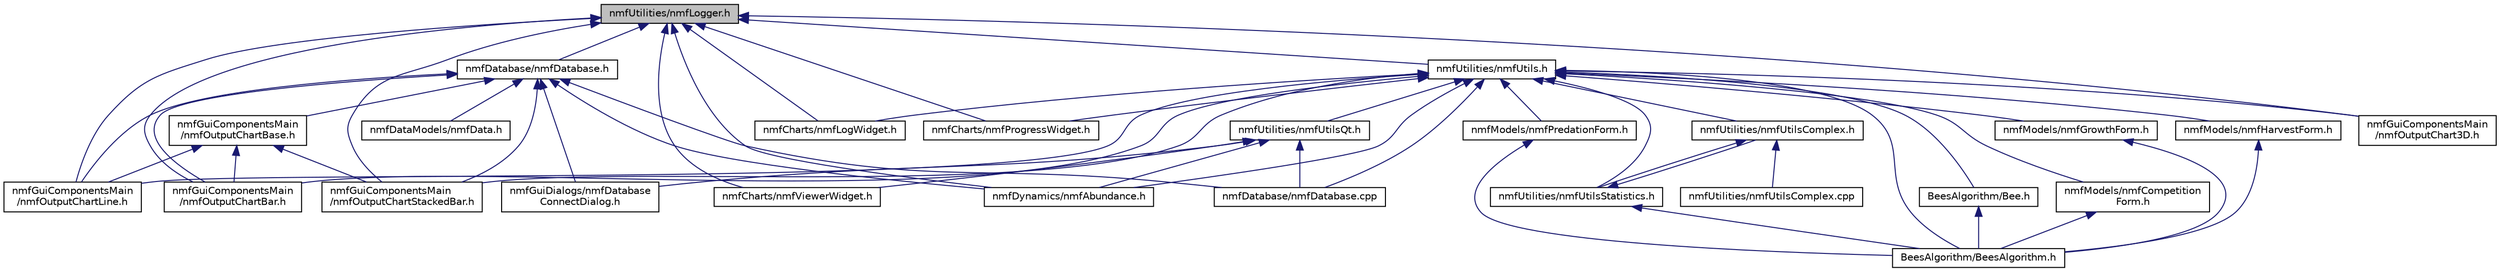 digraph "nmfUtilities/nmfLogger.h"
{
 // LATEX_PDF_SIZE
  edge [fontname="Helvetica",fontsize="10",labelfontname="Helvetica",labelfontsize="10"];
  node [fontname="Helvetica",fontsize="10",shape=record];
  Node1 [label="nmfUtilities/nmfLogger.h",height=0.2,width=0.4,color="black", fillcolor="grey75", style="filled", fontcolor="black",tooltip="Definition for the MultiSpecies Logger class."];
  Node1 -> Node2 [dir="back",color="midnightblue",fontsize="10",style="solid",fontname="Helvetica"];
  Node2 [label="nmfCharts/nmfLogWidget.h",height=0.2,width=0.4,color="black", fillcolor="white", style="filled",URL="$nmf_log_widget_8h_source.html",tooltip=" "];
  Node1 -> Node3 [dir="back",color="midnightblue",fontsize="10",style="solid",fontname="Helvetica"];
  Node3 [label="nmfCharts/nmfProgressWidget.h",height=0.2,width=0.4,color="black", fillcolor="white", style="filled",URL="$nmf_progress_widget_8h.html",tooltip="This file contains the definition for the Progress Chart dock widget."];
  Node1 -> Node4 [dir="back",color="midnightblue",fontsize="10",style="solid",fontname="Helvetica"];
  Node4 [label="nmfCharts/nmfViewerWidget.h",height=0.2,width=0.4,color="black", fillcolor="white", style="filled",URL="$nmf_viewer_widget_8h.html",tooltip="GUI definition for the Image Viewer set of widgets."];
  Node1 -> Node5 [dir="back",color="midnightblue",fontsize="10",style="solid",fontname="Helvetica"];
  Node5 [label="nmfDatabase/nmfDatabase.h",height=0.2,width=0.4,color="black", fillcolor="white", style="filled",URL="$nmf_database_8h.html",tooltip="This file contains the database API implementation (currently implemented for MySQL)."];
  Node5 -> Node6 [dir="back",color="midnightblue",fontsize="10",style="solid",fontname="Helvetica"];
  Node6 [label="nmfDatabase/nmfDatabase.cpp",height=0.2,width=0.4,color="black", fillcolor="white", style="filled",URL="$nmf_database_8cpp.html",tooltip="This file contains the NMFS DatabaseAPI implementation."];
  Node5 -> Node7 [dir="back",color="midnightblue",fontsize="10",style="solid",fontname="Helvetica"];
  Node7 [label="nmfDataModels/nmfData.h",height=0.2,width=0.4,color="black", fillcolor="white", style="filled",URL="$nmf_data_8h.html",tooltip="This file contains the NMFS Data class definition."];
  Node5 -> Node8 [dir="back",color="midnightblue",fontsize="10",style="solid",fontname="Helvetica"];
  Node8 [label="nmfDynamics/nmfAbundance.h",height=0.2,width=0.4,color="black", fillcolor="white", style="filled",URL="$nmf_abundance_8h_source.html",tooltip=" "];
  Node5 -> Node9 [dir="back",color="midnightblue",fontsize="10",style="solid",fontname="Helvetica"];
  Node9 [label="nmfGuiComponentsMain\l/nmfOutputChartBar.h",height=0.2,width=0.4,color="black", fillcolor="white", style="filled",URL="$nmf_output_chart_bar_8h_source.html",tooltip=" "];
  Node5 -> Node10 [dir="back",color="midnightblue",fontsize="10",style="solid",fontname="Helvetica"];
  Node10 [label="nmfGuiComponentsMain\l/nmfOutputChartBase.h",height=0.2,width=0.4,color="black", fillcolor="white", style="filled",URL="$nmf_output_chart_base_8h_source.html",tooltip=" "];
  Node10 -> Node9 [dir="back",color="midnightblue",fontsize="10",style="solid",fontname="Helvetica"];
  Node10 -> Node11 [dir="back",color="midnightblue",fontsize="10",style="solid",fontname="Helvetica"];
  Node11 [label="nmfGuiComponentsMain\l/nmfOutputChartLine.h",height=0.2,width=0.4,color="black", fillcolor="white", style="filled",URL="$nmf_output_chart_line_8h_source.html",tooltip=" "];
  Node10 -> Node12 [dir="back",color="midnightblue",fontsize="10",style="solid",fontname="Helvetica"];
  Node12 [label="nmfGuiComponentsMain\l/nmfOutputChartStackedBar.h",height=0.2,width=0.4,color="black", fillcolor="white", style="filled",URL="$nmf_output_chart_stacked_bar_8h_source.html",tooltip=" "];
  Node5 -> Node11 [dir="back",color="midnightblue",fontsize="10",style="solid",fontname="Helvetica"];
  Node5 -> Node12 [dir="back",color="midnightblue",fontsize="10",style="solid",fontname="Helvetica"];
  Node5 -> Node13 [dir="back",color="midnightblue",fontsize="10",style="solid",fontname="Helvetica"];
  Node13 [label="nmfGuiDialogs/nmfDatabase\lConnectDialog.h",height=0.2,width=0.4,color="black", fillcolor="white", style="filled",URL="$nmf_database_connect_dialog_8h_source.html",tooltip=" "];
  Node1 -> Node8 [dir="back",color="midnightblue",fontsize="10",style="solid",fontname="Helvetica"];
  Node1 -> Node14 [dir="back",color="midnightblue",fontsize="10",style="solid",fontname="Helvetica"];
  Node14 [label="nmfGuiComponentsMain\l/nmfOutputChart3D.h",height=0.2,width=0.4,color="black", fillcolor="white", style="filled",URL="$nmf_output_chart3_d_8h_source.html",tooltip=" "];
  Node1 -> Node9 [dir="back",color="midnightblue",fontsize="10",style="solid",fontname="Helvetica"];
  Node1 -> Node11 [dir="back",color="midnightblue",fontsize="10",style="solid",fontname="Helvetica"];
  Node1 -> Node12 [dir="back",color="midnightblue",fontsize="10",style="solid",fontname="Helvetica"];
  Node1 -> Node15 [dir="back",color="midnightblue",fontsize="10",style="solid",fontname="Helvetica"];
  Node15 [label="nmfUtilities/nmfUtils.h",height=0.2,width=0.4,color="black", fillcolor="white", style="filled",URL="$nmf_utils_8h.html",tooltip="Definition for common typedefs and structs (i.e., non-graphical)"];
  Node15 -> Node16 [dir="back",color="midnightblue",fontsize="10",style="solid",fontname="Helvetica"];
  Node16 [label="BeesAlgorithm/Bee.h",height=0.2,width=0.4,color="black", fillcolor="white", style="filled",URL="$_bee_8h_source.html",tooltip=" "];
  Node16 -> Node17 [dir="back",color="midnightblue",fontsize="10",style="solid",fontname="Helvetica"];
  Node17 [label="BeesAlgorithm/BeesAlgorithm.h",height=0.2,width=0.4,color="black", fillcolor="white", style="filled",URL="$_bees_algorithm_8h_source.html",tooltip=" "];
  Node15 -> Node17 [dir="back",color="midnightblue",fontsize="10",style="solid",fontname="Helvetica"];
  Node15 -> Node2 [dir="back",color="midnightblue",fontsize="10",style="solid",fontname="Helvetica"];
  Node15 -> Node3 [dir="back",color="midnightblue",fontsize="10",style="solid",fontname="Helvetica"];
  Node15 -> Node6 [dir="back",color="midnightblue",fontsize="10",style="solid",fontname="Helvetica"];
  Node15 -> Node8 [dir="back",color="midnightblue",fontsize="10",style="solid",fontname="Helvetica"];
  Node15 -> Node14 [dir="back",color="midnightblue",fontsize="10",style="solid",fontname="Helvetica"];
  Node15 -> Node9 [dir="back",color="midnightblue",fontsize="10",style="solid",fontname="Helvetica"];
  Node15 -> Node11 [dir="back",color="midnightblue",fontsize="10",style="solid",fontname="Helvetica"];
  Node15 -> Node12 [dir="back",color="midnightblue",fontsize="10",style="solid",fontname="Helvetica"];
  Node15 -> Node18 [dir="back",color="midnightblue",fontsize="10",style="solid",fontname="Helvetica"];
  Node18 [label="nmfModels/nmfCompetition\lForm.h",height=0.2,width=0.4,color="black", fillcolor="white", style="filled",URL="$nmf_competition_form_8h_source.html",tooltip=" "];
  Node18 -> Node17 [dir="back",color="midnightblue",fontsize="10",style="solid",fontname="Helvetica"];
  Node15 -> Node19 [dir="back",color="midnightblue",fontsize="10",style="solid",fontname="Helvetica"];
  Node19 [label="nmfModels/nmfGrowthForm.h",height=0.2,width=0.4,color="black", fillcolor="white", style="filled",URL="$nmf_growth_form_8h_source.html",tooltip=" "];
  Node19 -> Node17 [dir="back",color="midnightblue",fontsize="10",style="solid",fontname="Helvetica"];
  Node15 -> Node20 [dir="back",color="midnightblue",fontsize="10",style="solid",fontname="Helvetica"];
  Node20 [label="nmfModels/nmfHarvestForm.h",height=0.2,width=0.4,color="black", fillcolor="white", style="filled",URL="$nmf_harvest_form_8h_source.html",tooltip=" "];
  Node20 -> Node17 [dir="back",color="midnightblue",fontsize="10",style="solid",fontname="Helvetica"];
  Node15 -> Node21 [dir="back",color="midnightblue",fontsize="10",style="solid",fontname="Helvetica"];
  Node21 [label="nmfModels/nmfPredationForm.h",height=0.2,width=0.4,color="black", fillcolor="white", style="filled",URL="$nmf_predation_form_8h_source.html",tooltip=" "];
  Node21 -> Node17 [dir="back",color="midnightblue",fontsize="10",style="solid",fontname="Helvetica"];
  Node15 -> Node22 [dir="back",color="midnightblue",fontsize="10",style="solid",fontname="Helvetica"];
  Node22 [label="nmfUtilities/nmfUtilsComplex.h",height=0.2,width=0.4,color="black", fillcolor="white", style="filled",URL="$nmf_utils_complex_8h.html",tooltip="These routines were originally from Complex2.bas."];
  Node22 -> Node23 [dir="back",color="midnightblue",fontsize="10",style="solid",fontname="Helvetica"];
  Node23 [label="nmfUtilities/nmfUtilsComplex.cpp",height=0.2,width=0.4,color="black", fillcolor="white", style="filled",URL="$nmf_utils_complex_8cpp.html",tooltip="These routines were originally from Complex2.bas."];
  Node22 -> Node24 [dir="back",color="midnightblue",fontsize="10",style="solid",fontname="Helvetica"];
  Node24 [label="nmfUtilities/nmfUtilsStatistics.h",height=0.2,width=0.4,color="black", fillcolor="white", style="filled",URL="$nmf_utils_statistics_8h.html",tooltip="This header file defines multi-species statistical utility functions."];
  Node24 -> Node17 [dir="back",color="midnightblue",fontsize="10",style="solid",fontname="Helvetica"];
  Node24 -> Node22 [dir="back",color="midnightblue",fontsize="10",style="solid",fontname="Helvetica"];
  Node15 -> Node24 [dir="back",color="midnightblue",fontsize="10",style="solid",fontname="Helvetica"];
  Node15 -> Node25 [dir="back",color="midnightblue",fontsize="10",style="solid",fontname="Helvetica"];
  Node25 [label="nmfUtilities/nmfUtilsQt.h",height=0.2,width=0.4,color="black", fillcolor="white", style="filled",URL="$nmf_utils_qt_8h.html",tooltip="Definition for Qt widgets and functions that operate on widgets."];
  Node25 -> Node4 [dir="back",color="midnightblue",fontsize="10",style="solid",fontname="Helvetica"];
  Node25 -> Node6 [dir="back",color="midnightblue",fontsize="10",style="solid",fontname="Helvetica"];
  Node25 -> Node8 [dir="back",color="midnightblue",fontsize="10",style="solid",fontname="Helvetica"];
  Node25 -> Node13 [dir="back",color="midnightblue",fontsize="10",style="solid",fontname="Helvetica"];
}
